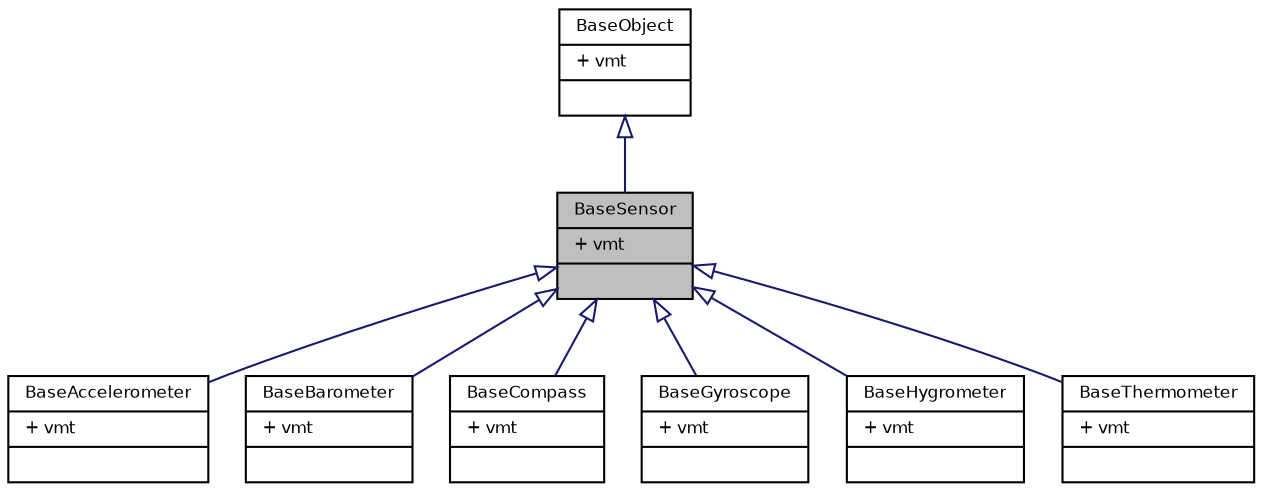 digraph "BaseSensor"
{
  bgcolor="transparent";
  edge [fontname="Helvetica",fontsize="8",labelfontname="Helvetica",labelfontsize="8"];
  node [fontname="Helvetica",fontsize="8",shape=record];
  Node0 [label="{BaseSensor\n|+ vmt\l|}",height=0.2,width=0.4,color="black", fillcolor="grey75", style="filled", fontcolor="black"];
  Node1 -> Node0 [dir="back",color="midnightblue",fontsize="8",style="solid",arrowtail="onormal",fontname="Helvetica"];
  Node1 [label="{BaseObject\n|+ vmt\l|}",height=0.2,width=0.4,color="black",URL="$struct_base_object.html",tooltip="Base stream class. "];
  Node0 -> Node2 [dir="back",color="midnightblue",fontsize="8",style="solid",arrowtail="onormal",fontname="Helvetica"];
  Node2 [label="{BaseAccelerometer\n|+ vmt\l|}",height=0.2,width=0.4,color="black",URL="$struct_base_accelerometer.html",tooltip="Base accelerometer class. "];
  Node0 -> Node3 [dir="back",color="midnightblue",fontsize="8",style="solid",arrowtail="onormal",fontname="Helvetica"];
  Node3 [label="{BaseBarometer\n|+ vmt\l|}",height=0.2,width=0.4,color="black",URL="$struct_base_barometer.html",tooltip="Base barometer class. "];
  Node0 -> Node4 [dir="back",color="midnightblue",fontsize="8",style="solid",arrowtail="onormal",fontname="Helvetica"];
  Node4 [label="{BaseCompass\n|+ vmt\l|}",height=0.2,width=0.4,color="black",URL="$struct_base_compass.html",tooltip="Base compass class. "];
  Node0 -> Node5 [dir="back",color="midnightblue",fontsize="8",style="solid",arrowtail="onormal",fontname="Helvetica"];
  Node5 [label="{BaseGyroscope\n|+ vmt\l|}",height=0.2,width=0.4,color="black",URL="$struct_base_gyroscope.html",tooltip="Base gyroscope class. "];
  Node0 -> Node6 [dir="back",color="midnightblue",fontsize="8",style="solid",arrowtail="onormal",fontname="Helvetica"];
  Node6 [label="{BaseHygrometer\n|+ vmt\l|}",height=0.2,width=0.4,color="black",URL="$struct_base_hygrometer.html",tooltip="Base hygrometer class. "];
  Node0 -> Node7 [dir="back",color="midnightblue",fontsize="8",style="solid",arrowtail="onormal",fontname="Helvetica"];
  Node7 [label="{BaseThermometer\n|+ vmt\l|}",height=0.2,width=0.4,color="black",URL="$struct_base_thermometer.html",tooltip="Base thermometer class. "];
}
